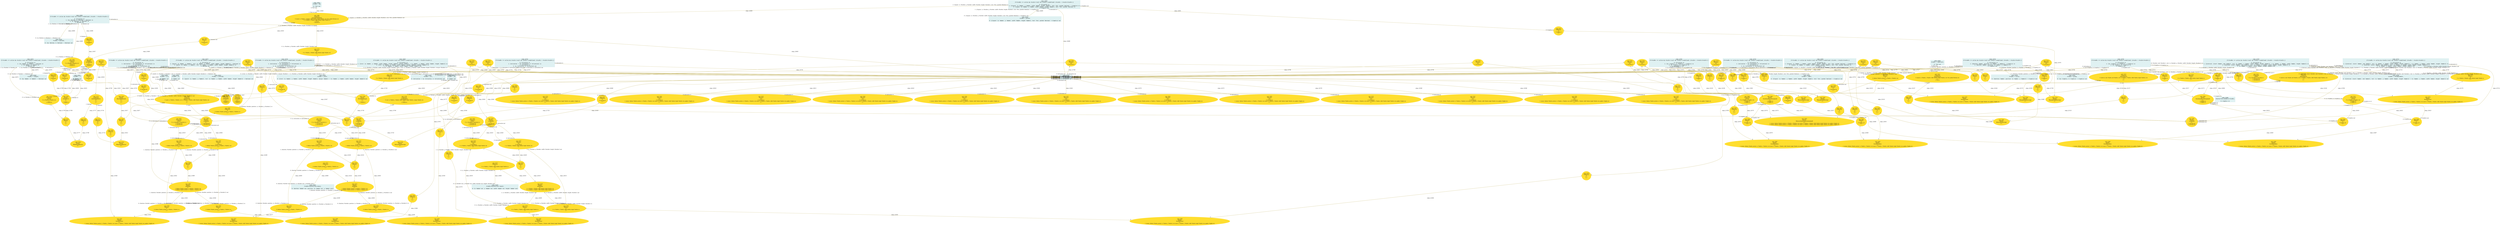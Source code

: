 digraph g{node_21692 [shape="box", style="filled", color="#dff1f2", fontname="Courier", label="node_21692
<%=a0%>=theInterface.mouse;

0: {buttons: Number out, position: {x: Number out, y: Number out}}" ]
node_21694 [shape="box", style="filled", color="#dff1f2", fontname="Courier", label="node_21694
<%=a0%>=theInterface.layout;

0: {x: Number out, y: Number out, width: Number out, height: Number out}" ]
node_21696 [shape="box", style="filled", color="#dff1f2", fontname="Courier", label="node_21696
theInterface.graphics=<%=a0%>;

0: Graphics in" ]
node_21704 [shape="ellipse", style="filled", color="#ffde2f", fontname="Times", label="node_21704
Identifier
#thebuttonsofthemouse
0: ?" ]
node_21707 [shape="ellipse", style="filled", color="#ffde2f", fontname="Times", label="node_21707
CoReference
$?
0: ?
1: ?" ]
node_21710 [shape="ellipse", style="filled", color="#ffde2f", fontname="Times", label="node_21710
Identifier
#thepositionofthemouse
0: ?" ]
node_21713 [shape="ellipse", style="filled", color="#ffde2f", fontname="Times", label="node_21713
CoReference
$?
0: ?
1: ?" ]
node_21716 [shape="ellipse", style="filled", color="#ffde2f", fontname="Times", label="node_21716
Composition
{buttons:$,position:$}
0: ?
1: ?
2: ?" ]
node_21720 [shape="ellipse", style="filled", color="#ffde2f", fontname="Times", label="node_21720
Identifier
#thelayoutforbuttonwidget
0: ?" ]
node_21723 [shape="ellipse", style="filled", color="#ffde2f", fontname="Times", label="node_21723
CoReference
$?
0: ?
1: ?" ]
node_21726 [shape="ellipse", style="filled", color="#ffde2f", fontname="Times", label="node_21726
Identifier
#thegraphicsforbuttonwidget
0: ?" ]
node_21729 [shape="ellipse", style="filled", color="#ffde2f", fontname="Times", label="node_21729
Reference
$!
0: ?
1: ?" ]
node_21742 [shape="ellipse", style="filled", color="#ffde2f", fontname="Times", label="node_21742
Reference
$!
0: ?
1: ?" ]
node_21748 [shape="ellipse", style="filled", color="#ffde2f", fontname="Times", label="node_21748
Identifier
#$withaddedmargin$
0: ?
1: ?
2: Number in" ]
node_21753 [shape="ellipse", style="filled", color="#ffde2f", fontname="Times", label="node_21753
Reference
$!
0: {x: Number, y: Number, width: Number, height: Number} out
1: ?" ]
node_21758 [shape="ellipse", style="filled", color="#ffde2f", fontname="Times", label="node_21758
Composition
{rect:$margin:$}
0: {rect: {x: Number, y: Number, width: Number, height: Number}, margin: Number} out
1: ?
2: Number in" ]
node_21762 [shape="ellipse", style="filled", color="#ffde2f", fontname="Times", label="node_21762
CoReference
$?
0: {x: Number, y: Number, width: Number, height: Number} in
1: ?" ]
node_21776 [shape="ellipse", style="filled", color="#ffde2f", fontname="Times", label="node_21776
Reference
$!
0: ?
1: ?" ]
node_21784 [shape="ellipse", style="filled", color="#ffde2f", fontname="Times", label="node_21784
Identifier
#resultof$==$
0: ?
1: ?
2: Number in" ]
node_21789 [shape="ellipse", style="filled", color="#ffde2f", fontname="Times", label="node_21789
Reference
$!
0: Boolean out
1: ?" ]
node_21794 [shape="ellipse", style="filled", color="#ffde2f", fontname="Times", label="node_21794
Composition
{a:$,b:$}
0: {a: Number, b: Number} out
1: ?
2: Number in" ]
node_21798 [shape="ellipse", style="filled", color="#ffde2f", fontname="Times", label="node_21798
CoReference
$?
0: Boolean in
1: ?" ]
node_21811 [shape="ellipse", style="filled", color="#ffde2f", fontname="Times", label="node_21811
Reference
$!
0: ?
1: ?" ]
node_21815 [shape="ellipse", style="filled", color="#ffde2f", fontname="Times", label="node_21815
Identifier
#theresultof$isinside$
0: ?
1: ?
2: ?" ]
node_21820 [shape="ellipse", style="filled", color="#ffde2f", fontname="Times", label="node_21820
Reference
$!
0: Boolean out
1: ?" ]
node_21825 [shape="ellipse", style="filled", color="#ffde2f", fontname="Times", label="node_21825
Composition
{point:$,rect:$}
0: {point: {x: Number, y: Number}, rect: {x: Number, y: Number, width: Number, height: Number}} out
1: ?
2: ?" ]
node_21829 [shape="ellipse", style="filled", color="#ffde2f", fontname="Times", label="node_21829
CoReference
$?
0: Boolean in
1: ?" ]
node_21842 [shape="ellipse", style="filled", color="#ffde2f", fontname="Times", label="node_21842
Identifier
#resultof$and$
0: ?
1: Boolean in
2: Boolean in" ]
node_21847 [shape="ellipse", style="filled", color="#ffde2f", fontname="Times", label="node_21847
Reference
$!
0: Boolean out
1: ?" ]
node_21852 [shape="ellipse", style="filled", color="#ffde2f", fontname="Times", label="node_21852
Composition
{a:$,b:$}
0: {a: Boolean, b: Boolean} out
1: Boolean in
2: Boolean in" ]
node_21856 [shape="ellipse", style="filled", color="#ffde2f", fontname="Times", label="node_21856
CoReference
$?
0: Boolean in
1: ?" ]
node_21868 [shape="ellipse", style="filled", color="#ffde2f", fontname="Times", label="node_21868
Composition
{layout:$text:$pushed:$}
0: {layout: {x: Number, y: Number, width: Number, height: Number}, text: Text, pushed: Boolean} out
1: {x: Number, y: Number, width: Number, height: Number} in
2: Text in
3: Boolean in" ]
node_21873 [shape="ellipse", style="filled", color="#ffde2f", fontname="Times", label="node_21873
CoReference
$?
0: Graphics in
1: ?" ]
node_21891 [shape="ellipse", style="filled", color="#ffde2f", fontname="Times", label="node_21891
Identifier
#thelayoutforlabelwidget
0: ?" ]
node_21894 [shape="ellipse", style="filled", color="#ffde2f", fontname="Times", label="node_21894
CoReference
$?
0: ?
1: ?" ]
node_21897 [shape="ellipse", style="filled", color="#ffde2f", fontname="Times", label="node_21897
Identifier
#thegraphicsforlabelwidget
0: ?" ]
node_21900 [shape="ellipse", style="filled", color="#ffde2f", fontname="Times", label="node_21900
Reference
$!
0: ?
1: ?" ]
node_21909 [shape="ellipse", style="filled", color="#ffde2f", fontname="Times", label="node_21909
Reference
$!
0: ?
1: ?" ]
node_21914 [shape="ellipse", style="filled", color="#ffde2f", fontname="Times", label="node_21914
Composition
{layout:$text:$}
0: {layout: {x: Number, y: Number, width: Number, height: Number}, text: Text, pushed: Boolean} out
1: ?
2: Text in" ]
node_21918 [shape="ellipse", style="filled", color="#ffde2f", fontname="Times", label="node_21918
CoReference
$?
0: Graphics in
1: ?" ]
node_21936 [shape="ellipse", style="filled", color="#ffde2f", fontname="Times", label="node_21936
Identifier
#resultof$.mouse
0: ?
1: {mouse: {buttons: Number, position: {x: Number, y: Number}} out, layout: {x: Number, y: Number, width: Number, height: Number} out, graphics: Graphics in}" ]
node_21940 [shape="ellipse", style="filled", color="#ffde2f", fontname="Times", label="node_21940
Reference
$!
0: {buttons: Number, position: {x: Number, y: Number}} in
1: ?" ]
node_21943 [shape="ellipse", style="filled", color="#ffde2f", fontname="Times", label="node_21943
CoReference
$?
0: ?
1: ?" ]
node_21949 [shape="ellipse", style="filled", color="#ffde2f", fontname="Times", label="node_21949
Affectation
$=$
0: Activation in
1: {mouse: {buttons: Number, position: {x: Number, y: Number}} out, layout: {x: Number, y: Number, width: Number, height: Number} out, graphics: Graphics in}
2: ?" ]
node_21958 [shape="ellipse", style="filled", color="#ffde2f", fontname="Times", label="node_21958
Identifier
#resultof$.mouse
0: ?
1: {mouse: {buttons: Number, position: {x: Number, y: Number}} out, layout: {x: Number, y: Number, width: Number, height: Number} out, graphics: Graphics in}" ]
node_21962 [shape="ellipse", style="filled", color="#ffde2f", fontname="Times", label="node_21962
Reference
$!
0: {buttons: Number, position: {x: Number, y: Number}} in
1: ?" ]
node_21965 [shape="ellipse", style="filled", color="#ffde2f", fontname="Times", label="node_21965
CoReference
$?
0: ?
1: ?" ]
node_21971 [shape="ellipse", style="filled", color="#ffde2f", fontname="Times", label="node_21971
Affectation
$=$
0: Activation in
1: {mouse: {buttons: Number, position: {x: Number, y: Number}} out, layout: {x: Number, y: Number, width: Number, height: Number} out, graphics: Graphics in}
2: ?" ]
node_21980 [shape="ellipse", style="filled", color="#ffde2f", fontname="Times", label="node_21980
Identifier
#both$and$
0: ?
1: {buttons: Number, position: {x: Number, y: Number}} out
2: {buttons: Number, position: {x: Number, y: Number}} out" ]
node_21985 [shape="ellipse", style="filled", color="#ffde2f", fontname="Times", label="node_21985
CoReference
$?
0: {buttons: Number, position: {x: Number, y: Number}} in
1: ?" ]
node_21988 [shape="ellipse", style="filled", color="#ffde2f", fontname="Times", label="node_21988
Reference
$!
0: ?
1: ?" ]
node_21992 [shape="ellipse", style="filled", color="#ffde2f", fontname="Times", label="node_21992
Affectation
$=$
0: Activation in
1: {buttons: Number, position: {x: Number, y: Number}} out
2: ?" ]
node_21997 [shape="ellipse", style="filled", color="#ffde2f", fontname="Times", label="node_21997
Affectation
$=$
0: Activation in
1: {buttons: Number, position: {x: Number, y: Number}} out
2: ?" ]
node_22002 [shape="ellipse", style="filled", color="#ffde2f", fontname="Times", label="node_22002
Identifier
variableall$$
0: ?
1: Activation out
2: Activation out" ]
node_22007 [shape="ellipse", style="filled", color="#ffde2f", fontname="Times", label="node_22007
CoReference
$?
0: Activation in
1: ?" ]
node_22015 [shape="ellipse", style="filled", color="#ffde2f", fontname="Times", label="node_22015
Reference
$!
0: Activation out
1: ?" ]
node_22018 [shape="ellipse", style="filled", color="#ffde2f", fontname="Times", label="node_22018
Composition
{a:$b:$}
0: {a: Activation, b: Activation} in
1: Activation out
2: Activation out" ]
node_22035 [shape="ellipse", style="filled", color="#ffde2f", fontname="Times", label="node_22035
Identifier
#thelayoutofsplitcolumncontaining$and$
0: ?
1: {mouse: {buttons: Number, position: {x: Number, y: Number}} out, layout: {x: Number, y: Number, width: Number, height: Number} out, graphics: Graphics in}
2: {mouse: {buttons: Number, position: {x: Number, y: Number}} out, layout: {x: Number, y: Number, width: Number, height: Number} out, graphics: Graphics in}" ]
node_22040 [shape="ellipse", style="filled", color="#ffde2f", fontname="Times", label="node_22040
CoReference
$?
0: ?
1: ?" ]
node_22043 [shape="ellipse", style="filled", color="#ffde2f", fontname="Times", label="node_22043
Identifier
#resultof$.graphics
0: ?
1: {mouse: {buttons: Number, position: {x: Number, y: Number}} out, layout: {x: Number, y: Number, width: Number, height: Number} out, graphics: Graphics in}" ]
node_22047 [shape="ellipse", style="filled", color="#ffde2f", fontname="Times", label="node_22047
Reference
$!
0: Graphics out
1: ?" ]
node_22050 [shape="ellipse", style="filled", color="#ffde2f", fontname="Times", label="node_22050
CoReference
$?
0: ?
1: ?" ]
node_22056 [shape="ellipse", style="filled", color="#ffde2f", fontname="Times", label="node_22056
Affectation
$=$
0: Activation in
1: {mouse: {buttons: Number, position: {x: Number, y: Number}} out, layout: {x: Number, y: Number, width: Number, height: Number} out, graphics: Graphics in}
2: ?" ]
node_22065 [shape="ellipse", style="filled", color="#ffde2f", fontname="Times", label="node_22065
Identifier
#resultof$.graphics
0: ?
1: {mouse: {buttons: Number, position: {x: Number, y: Number}} out, layout: {x: Number, y: Number, width: Number, height: Number} out, graphics: Graphics in}" ]
node_22069 [shape="ellipse", style="filled", color="#ffde2f", fontname="Times", label="node_22069
Reference
$!
0: Graphics out
1: ?" ]
node_22072 [shape="ellipse", style="filled", color="#ffde2f", fontname="Times", label="node_22072
CoReference
$?
0: ?
1: ?" ]
node_22078 [shape="ellipse", style="filled", color="#ffde2f", fontname="Times", label="node_22078
Affectation
$=$
0: Activation in
1: {mouse: {buttons: Number, position: {x: Number, y: Number}} out, layout: {x: Number, y: Number, width: Number, height: Number} out, graphics: Graphics in}
2: ?" ]
node_22087 [shape="ellipse", style="filled", color="#ffde2f", fontname="Times", label="node_22087
Identifier
#resultofgraphicscontaining$and$
0: ?
1: Graphics in
2: Graphics in" ]
node_22092 [shape="ellipse", style="filled", color="#ffde2f", fontname="Times", label="node_22092
Reference
$!
0: Graphics out
1: ?" ]
node_22098 [shape="ellipse", style="filled", color="#ffde2f", fontname="Times", label="node_22098
Composition
{a:$,b:$}
0: {a: Graphics, b: Graphics} out
1: Graphics in
2: Graphics in" ]
node_22102 [shape="ellipse", style="filled", color="#ffde2f", fontname="Times", label="node_22102
CoReference
$?
0: Graphics in
1: ?" ]
node_22127 [shape="ellipse", style="filled", color="#ffde2f", fontname="Times", label="node_22127
Composition
{start:$end:$}
0: ?
1: Number in
2: Number in" ]
node_22131 [shape="ellipse", style="filled", color="#ffde2f", fontname="Times", label="node_22131
Reference
$!
0: ?
1: ?" ]
node_22135 [shape="ellipse", style="filled", color="#ffde2f", fontname="Times", label="node_22135
Composition
{interval:$rect:$}
0: {interval: {start: Number, end: Number}, rect: {x: Number, y: Number, width: Number, height: Number}} out
1: ?
2: ?" ]
node_22139 [shape="ellipse", style="filled", color="#ffde2f", fontname="Times", label="node_22139
Identifier
#resultof$.layout
0: ?
1: {mouse: {buttons: Number, position: {x: Number, y: Number}} out, layout: {x: Number, y: Number, width: Number, height: Number} out, graphics: Graphics in}" ]
node_22143 [shape="ellipse", style="filled", color="#ffde2f", fontname="Times", label="node_22143
Reference
$!
0: {x: Number, y: Number, width: Number, height: Number} in
1: ?" ]
node_22146 [shape="ellipse", style="filled", color="#ffde2f", fontname="Times", label="node_22146
CoReference
$?
0: ?
1: ?" ]
node_22152 [shape="ellipse", style="filled", color="#ffde2f", fontname="Times", label="node_22152
Affectation
$=$
0: Activation in
1: {mouse: {buttons: Number, position: {x: Number, y: Number}} out, layout: {x: Number, y: Number, width: Number, height: Number} out, graphics: Graphics in}
2: ?" ]
node_22166 [shape="ellipse", style="filled", color="#ffde2f", fontname="Times", label="node_22166
Composition
{start:$end:$}
0: ?
1: Number in
2: Number in" ]
node_22170 [shape="ellipse", style="filled", color="#ffde2f", fontname="Times", label="node_22170
Composition
{interval:$rect:$}
0: {interval: {start: Number, end: Number}, rect: {x: Number, y: Number, width: Number, height: Number}} out
1: ?
2: ?" ]
node_22174 [shape="ellipse", style="filled", color="#ffde2f", fontname="Times", label="node_22174
Identifier
#resultof$.layout
0: ?
1: {mouse: {buttons: Number, position: {x: Number, y: Number}} out, layout: {x: Number, y: Number, width: Number, height: Number} out, graphics: Graphics in}" ]
node_22178 [shape="ellipse", style="filled", color="#ffde2f", fontname="Times", label="node_22178
Reference
$!
0: {x: Number, y: Number, width: Number, height: Number} in
1: ?" ]
node_22181 [shape="ellipse", style="filled", color="#ffde2f", fontname="Times", label="node_22181
CoReference
$?
0: ?
1: ?" ]
node_22187 [shape="ellipse", style="filled", color="#ffde2f", fontname="Times", label="node_22187
Affectation
$=$
0: Activation in
1: {mouse: {buttons: Number, position: {x: Number, y: Number}} out, layout: {x: Number, y: Number, width: Number, height: Number} out, graphics: Graphics in}
2: ?" ]
node_22201 [shape="ellipse", style="filled", color="#ffde2f", fontname="Times", label="node_22201
Identifier
variableall$$
0: ?
1: Activation out
2: Activation out" ]
node_22206 [shape="ellipse", style="filled", color="#ffde2f", fontname="Times", label="node_22206
CoReference
$?
0: Activation in
1: ?" ]
node_22209 [shape="ellipse", style="filled", color="#ffde2f", fontname="Times", label="node_22209
Reference
$!
0: Activation out
1: ?" ]
node_22212 [shape="ellipse", style="filled", color="#ffde2f", fontname="Times", label="node_22212
Composition
{a:$b:$}
0: {a: Activation, b: Activation} in
1: Activation out
2: Activation out" ]
node_22234 [shape="ellipse", style="filled", color="#ffde2f", fontname="Times", label="node_22234
Identifier
#themouseforcursorwidget
0: ?" ]
node_22237 [shape="ellipse", style="filled", color="#ffde2f", fontname="Times", label="node_22237
CoReference
$?
0: ?
1: ?" ]
node_22240 [shape="ellipse", style="filled", color="#ffde2f", fontname="Times", label="node_22240
Identifier
#thegraphicsforcursorwidget
0: ?" ]
node_22243 [shape="ellipse", style="filled", color="#ffde2f", fontname="Times", label="node_22243
Reference
$!
0: ?
1: ?" ]
node_22252 [shape="ellipse", style="filled", color="#ffde2f", fontname="Times", label="node_22252
Reference
$!
0: {buttons: Number, position: {x: Number, y: Number}} out
1: ?" ]
node_22255 [shape="ellipse", style="filled", color="#ffde2f", fontname="Times", label="node_22255
CoReference
$?
0: Graphics in
1: ?" ]
node_22272 [shape="ellipse", style="filled", color="#ffde2f", fontname="Times", label="node_22272
Identifier
#resultof$.mouse
0: ?
1: {mouse: {buttons: Number, position: {x: Number, y: Number}} out, layout: {x: Number, y: Number, width: Number, height: Number} out, graphics: Graphics in}" ]
node_22276 [shape="ellipse", style="filled", color="#ffde2f", fontname="Times", label="node_22276
Reference
$!
0: {buttons: Number, position: {x: Number, y: Number}} in
1: ?" ]
node_22279 [shape="ellipse", style="filled", color="#ffde2f", fontname="Times", label="node_22279
CoReference
$?
0: ?
1: ?" ]
node_22285 [shape="ellipse", style="filled", color="#ffde2f", fontname="Times", label="node_22285
Affectation
$=$
0: Activation in
1: {mouse: {buttons: Number, position: {x: Number, y: Number}} out, layout: {x: Number, y: Number, width: Number, height: Number} out, graphics: Graphics in}
2: ?" ]
node_22294 [shape="ellipse", style="filled", color="#ffde2f", fontname="Times", label="node_22294
Identifier
#resultof$.mouse
0: ?
1: {mouse: {buttons: Number, position: {x: Number, y: Number}} out, layout: {x: Number, y: Number, width: Number, height: Number} out, graphics: Graphics in}" ]
node_22298 [shape="ellipse", style="filled", color="#ffde2f", fontname="Times", label="node_22298
Reference
$!
0: {buttons: Number, position: {x: Number, y: Number}} in
1: ?" ]
node_22301 [shape="ellipse", style="filled", color="#ffde2f", fontname="Times", label="node_22301
CoReference
$?
0: ?
1: ?" ]
node_22307 [shape="ellipse", style="filled", color="#ffde2f", fontname="Times", label="node_22307
Affectation
$=$
0: Activation in
1: {mouse: {buttons: Number, position: {x: Number, y: Number}} out, layout: {x: Number, y: Number, width: Number, height: Number} out, graphics: Graphics in}
2: ?" ]
node_22316 [shape="ellipse", style="filled", color="#ffde2f", fontname="Times", label="node_22316
Identifier
#both$and$
0: ?
1: {buttons: Number, position: {x: Number, y: Number}} out
2: {buttons: Number, position: {x: Number, y: Number}} out" ]
node_22321 [shape="ellipse", style="filled", color="#ffde2f", fontname="Times", label="node_22321
CoReference
$?
0: {buttons: Number, position: {x: Number, y: Number}} in
1: ?" ]
node_22324 [shape="ellipse", style="filled", color="#ffde2f", fontname="Times", label="node_22324
Reference
$!
0: ?
1: ?" ]
node_22328 [shape="ellipse", style="filled", color="#ffde2f", fontname="Times", label="node_22328
Affectation
$=$
0: Activation in
1: {buttons: Number, position: {x: Number, y: Number}} out
2: ?" ]
node_22333 [shape="ellipse", style="filled", color="#ffde2f", fontname="Times", label="node_22333
Affectation
$=$
0: Activation in
1: {buttons: Number, position: {x: Number, y: Number}} out
2: ?" ]
node_22338 [shape="ellipse", style="filled", color="#ffde2f", fontname="Times", label="node_22338
Identifier
variableall$$
0: ?
1: Activation out
2: Activation out" ]
node_22343 [shape="ellipse", style="filled", color="#ffde2f", fontname="Times", label="node_22343
CoReference
$?
0: Activation in
1: ?" ]
node_22346 [shape="ellipse", style="filled", color="#ffde2f", fontname="Times", label="node_22346
Reference
$!
0: Activation out
1: ?" ]
node_22349 [shape="ellipse", style="filled", color="#ffde2f", fontname="Times", label="node_22349
Composition
{a:$b:$}
0: {a: Activation, b: Activation} in
1: Activation out
2: Activation out" ]
node_22366 [shape="ellipse", style="filled", color="#ffde2f", fontname="Times", label="node_22366
Identifier
#resultof$.layout
0: ?
1: {mouse: {buttons: Number, position: {x: Number, y: Number}} out, layout: {x: Number, y: Number, width: Number, height: Number} out, graphics: Graphics in}" ]
node_22370 [shape="ellipse", style="filled", color="#ffde2f", fontname="Times", label="node_22370
Reference
$!
0: {x: Number, y: Number, width: Number, height: Number} in
1: ?" ]
node_22373 [shape="ellipse", style="filled", color="#ffde2f", fontname="Times", label="node_22373
CoReference
$?
0: ?
1: ?" ]
node_22379 [shape="ellipse", style="filled", color="#ffde2f", fontname="Times", label="node_22379
Affectation
$=$
0: Activation in
1: {mouse: {buttons: Number, position: {x: Number, y: Number}} out, layout: {x: Number, y: Number, width: Number, height: Number} out, graphics: Graphics in}
2: ?" ]
node_22388 [shape="ellipse", style="filled", color="#ffde2f", fontname="Times", label="node_22388
Identifier
#resultof$.layout
0: ?
1: {mouse: {buttons: Number, position: {x: Number, y: Number}} out, layout: {x: Number, y: Number, width: Number, height: Number} out, graphics: Graphics in}" ]
node_22392 [shape="ellipse", style="filled", color="#ffde2f", fontname="Times", label="node_22392
Reference
$!
0: {x: Number, y: Number, width: Number, height: Number} in
1: ?" ]
node_22395 [shape="ellipse", style="filled", color="#ffde2f", fontname="Times", label="node_22395
CoReference
$?
0: ?
1: ?" ]
node_22401 [shape="ellipse", style="filled", color="#ffde2f", fontname="Times", label="node_22401
Affectation
$=$
0: Activation in
1: {mouse: {buttons: Number, position: {x: Number, y: Number}} out, layout: {x: Number, y: Number, width: Number, height: Number} out, graphics: Graphics in}
2: ?" ]
node_22410 [shape="ellipse", style="filled", color="#ffde2f", fontname="Times", label="node_22410
Identifier
#both2$and$
0: ?
1: {x: Number, y: Number, width: Number, height: Number} out
2: {x: Number, y: Number, width: Number, height: Number} out" ]
node_22415 [shape="ellipse", style="filled", color="#ffde2f", fontname="Times", label="node_22415
CoReference
$?
0: {x: Number, y: Number, width: Number, height: Number} in
1: ?" ]
node_22418 [shape="ellipse", style="filled", color="#ffde2f", fontname="Times", label="node_22418
Reference
$!
0: ?
1: ?" ]
node_22422 [shape="ellipse", style="filled", color="#ffde2f", fontname="Times", label="node_22422
Affectation
$=$
0: Activation in
1: {x: Number, y: Number, width: Number, height: Number} out
2: ?" ]
node_22427 [shape="ellipse", style="filled", color="#ffde2f", fontname="Times", label="node_22427
Affectation
$=$
0: Activation in
1: {x: Number, y: Number, width: Number, height: Number} out
2: ?" ]
node_22432 [shape="ellipse", style="filled", color="#ffde2f", fontname="Times", label="node_22432
Identifier
variableall$$
0: ?
1: Activation out
2: Activation out" ]
node_22437 [shape="ellipse", style="filled", color="#ffde2f", fontname="Times", label="node_22437
CoReference
$?
0: Activation in
1: ?" ]
node_22440 [shape="ellipse", style="filled", color="#ffde2f", fontname="Times", label="node_22440
Reference
$!
0: Activation out
1: ?" ]
node_22443 [shape="ellipse", style="filled", color="#ffde2f", fontname="Times", label="node_22443
Composition
{a:$b:$}
0: {a: Activation, b: Activation} in
1: Activation out
2: Activation out" ]
node_22460 [shape="ellipse", style="filled", color="#ffde2f", fontname="Times", label="node_22460
Identifier
#resultof$.graphics
0: ?
1: {mouse: {buttons: Number, position: {x: Number, y: Number}} out, layout: {x: Number, y: Number, width: Number, height: Number} out, graphics: Graphics in}" ]
node_22464 [shape="ellipse", style="filled", color="#ffde2f", fontname="Times", label="node_22464
Reference
$!
0: Graphics out
1: ?" ]
node_22467 [shape="ellipse", style="filled", color="#ffde2f", fontname="Times", label="node_22467
CoReference
$?
0: ?
1: ?" ]
node_22473 [shape="ellipse", style="filled", color="#ffde2f", fontname="Times", label="node_22473
Affectation
$=$
0: Activation in
1: {mouse: {buttons: Number, position: {x: Number, y: Number}} out, layout: {x: Number, y: Number, width: Number, height: Number} out, graphics: Graphics in}
2: ?" ]
node_22482 [shape="ellipse", style="filled", color="#ffde2f", fontname="Times", label="node_22482
Identifier
#resultof$.graphics
0: ?
1: {mouse: {buttons: Number, position: {x: Number, y: Number}} out, layout: {x: Number, y: Number, width: Number, height: Number} out, graphics: Graphics in}" ]
node_22486 [shape="ellipse", style="filled", color="#ffde2f", fontname="Times", label="node_22486
Reference
$!
0: Graphics out
1: ?" ]
node_22489 [shape="ellipse", style="filled", color="#ffde2f", fontname="Times", label="node_22489
CoReference
$?
0: ?
1: ?" ]
node_22495 [shape="ellipse", style="filled", color="#ffde2f", fontname="Times", label="node_22495
Affectation
$=$
0: Activation in
1: {mouse: {buttons: Number, position: {x: Number, y: Number}} out, layout: {x: Number, y: Number, width: Number, height: Number} out, graphics: Graphics in}
2: ?" ]
node_22504 [shape="ellipse", style="filled", color="#ffde2f", fontname="Times", label="node_22504
Identifier
#resultofgraphicscontaining$and$
0: ?
1: Graphics in
2: Graphics in" ]
node_22509 [shape="ellipse", style="filled", color="#ffde2f", fontname="Times", label="node_22509
Reference
$!
0: Graphics out
1: ?" ]
node_22512 [shape="ellipse", style="filled", color="#ffde2f", fontname="Times", label="node_22512
Composition
{a:$,b:$}
0: {a: Graphics, b: Graphics} out
1: Graphics in
2: Graphics in" ]
node_22516 [shape="ellipse", style="filled", color="#ffde2f", fontname="Times", label="node_22516
CoReference
$?
0: Graphics in
1: ?" ]
node_22533 [shape="box", style="filled", color="#dff1f2", fontname="Courier", label="node_22533
<%=a0%> = active;

0: Activation out" ]
node_22626 [shape="box", style="filled", color="#dff1f2", fontname="Courier", label="node_22626
<%=a0%> = button;

0: {{layout: {x: Number, y: Number, width: Number, height: Number}, text: Text, pushed: Boolean} -> Graphics} out" ]
node_22628 [shape="box", style="filled", color="#dff1f2", fontname="Courier", label="node_22628
<%=a0%> = inset;

0: {{rect: {x: Number, y: Number, width: Number, height: Number}, margin: Number} -> {x: Number, y: Number, width: Number, height: Number}} out" ]
node_22630 [shape="box", style="filled", color="#dff1f2", fontname="Courier", label="node_22630
<%=a0%> = isEqual;

0: {{a: Number, b: Number} -> Boolean} out" ]
node_22632 [shape="box", style="filled", color="#dff1f2", fontname="Courier", label="node_22632
<%=a0%> = isInside;

0: {{point: {x: Number, y: Number}, rect: {x: Number, y: Number, width: Number, height: Number}} -> Boolean} out" ]
node_22634 [shape="box", style="filled", color="#dff1f2", fontname="Courier", label="node_22634
<%=a0%> = boolAnd;

0: {{a: Boolean, b: Boolean} -> Boolean} out" ]
node_22636 [shape="box", style="filled", color="#dff1f2", fontname="Courier", label="node_22636
<%=a0%> = label;

0: {{layout: {x: Number, y: Number, width: Number, height: Number}, text: Text, pushed: Boolean} -> Graphics} out" ]
node_22638 [shape="box", style="filled", color="#dff1f2", fontname="Courier", label="node_22638
<%=a0%> = all;

0: {Activation -> {a: Activation, b: Activation}} out" ]
node_22643 [shape="box", style="filled", color="#dff1f2", fontname="Courier", label="node_22643
<%=a0%> = group;

0: {{a: Graphics, b: Graphics} -> Graphics} out" ]
node_22646 [shape="box", style="filled", color="#dff1f2", fontname="Courier", label="node_22646
<%=a0%> = columnElement;

0: {{interval: {start: Number, end: Number}, rect: {x: Number, y: Number, width: Number, height: Number}} -> {x: Number, y: Number, width: Number, height: Number}} out" ]
node_22649 [shape="box", style="filled", color="#dff1f2", fontname="Courier", label="node_22649
<%=a0%> = cursor;

0: {{buttons: Number, position: {x: Number, y: Number}} -> Graphics} out" ]
node_22651 [shape="box", style="filled", color="#dff1f2", fontname="Courier", label="node_22651
<%=a0%> = 20;

0: Number out" ]
node_22654 [shape="box", style="filled", color="#dff1f2", fontname="Courier", label="node_22654
<%=a0%> = 1;

0: Number out" ]
node_22658 [shape="box", style="filled", color="#dff1f2", fontname="Courier", label="node_22658
<%=a0%> = 0;

0: Number out" ]
node_22660 [shape="box", style="filled", color="#dff1f2", fontname="Courier", label="node_22660
<%=a0%> = 0.5;

0: Number out" ]
node_22663 [shape="box", style="filled", color="#dff1f2", fontname="Courier", label="node_22663
<%=a0%> = OK;

0: Text out" ]
node_22665 [shape="box", style="filled", color="#dff1f2", fontname="Courier", label="node_22665
<%=a0%> = Labeltext;

0: Text out" ]
node_22667 [shape="box", style="filled", color="#dff1f2", fontname="Courier", label="node_22667
if(<%=a0%> === active && <%=a1%>!==null && <%=a1%>!==undefined) {<%=a3%> = <%=a1%>(<%=a2%>);}

0: Activation in
1: {{rect: {x: Number, y: Number, width: Number, height: Number}, margin: Number} -> {x: Number, y: Number, width: Number, height: Number}} in
2: {rect: {x: Number, y: Number, width: Number, height: Number}, margin: Number} in
3: {x: Number, y: Number, width: Number, height: Number} out" ]
node_22672 [shape="box", style="filled", color="#dff1f2", fontname="Courier", label="node_22672
if(<%=a0%> === active && <%=a1%>!==null && <%=a1%>!==undefined) {<%=a3%> = <%=a1%>(<%=a2%>);}

0: Activation in
1: {{a: Number, b: Number} -> Boolean} in
2: {a: Number, b: Number} in
3: Boolean out" ]
node_22677 [shape="box", style="filled", color="#dff1f2", fontname="Courier", label="node_22677
if(<%=a0%> === active && <%=a1%>!==null && <%=a1%>!==undefined) {<%=a3%> = <%=a1%>(<%=a2%>);}

0: Activation in
1: {{point: {x: Number, y: Number}, rect: {x: Number, y: Number, width: Number, height: Number}} -> Boolean} in
2: {point: {x: Number, y: Number}, rect: {x: Number, y: Number, width: Number, height: Number}} in
3: Boolean out" ]
node_22682 [shape="box", style="filled", color="#dff1f2", fontname="Courier", label="node_22682
if(<%=a0%> === active && <%=a1%>!==null && <%=a1%>!==undefined) {<%=a3%> = <%=a1%>(<%=a2%>);}

0: Activation in
1: {{a: Boolean, b: Boolean} -> Boolean} in
2: {a: Boolean, b: Boolean} in
3: Boolean out" ]
node_22687 [shape="box", style="filled", color="#dff1f2", fontname="Courier", label="node_22687
if(<%=a0%> === active && <%=a1%>!==null && <%=a1%>!==undefined) {<%=a3%> = <%=a1%>(<%=a2%>);}

0: Activation in
1: {{layout: {x: Number, y: Number, width: Number, height: Number}, text: Text, pushed: Boolean} -> Graphics} in
2: {layout: {x: Number, y: Number, width: Number, height: Number}, text: Text, pushed: Boolean} in
3: Graphics out" ]
node_22692 [shape="box", style="filled", color="#dff1f2", fontname="Courier", label="node_22692
if(<%=a0%> === active && <%=a1%>!==null && <%=a1%>!==undefined) {<%=a3%> = <%=a1%>(<%=a2%>);}

0: Activation in
1: {{layout: {x: Number, y: Number, width: Number, height: Number}, text: Text, pushed: Boolean} -> Graphics} in
2: {layout: {x: Number, y: Number, width: Number, height: Number}, text: Text, pushed: Boolean} in
3: Graphics out" ]
node_22697 [shape="box", style="filled", color="#dff1f2", fontname="Courier", label="node_22697
if(<%=a0%> === active && <%=a1%>!==null && <%=a1%>!==undefined) {<%=a3%> = <%=a1%>(<%=a2%>);}

0: Activation in
1: {Activation -> {a: Activation, b: Activation}} in
2: Activation in
3: {a: Activation, b: Activation} out" ]
node_22702 [shape="box", style="filled", color="#dff1f2", fontname="Courier", label="node_22702
if(<%=a0%> === active && <%=a1%>!==null && <%=a1%>!==undefined) {<%=a3%> = <%=a1%>(<%=a2%>);}

0: Activation in
1: {{a: Graphics, b: Graphics} -> Graphics} in
2: {a: Graphics, b: Graphics} in
3: Graphics out" ]
node_22707 [shape="box", style="filled", color="#dff1f2", fontname="Courier", label="node_22707
if(<%=a0%> === active && <%=a1%>!==null && <%=a1%>!==undefined) {<%=a3%> = <%=a1%>(<%=a2%>);}

0: Activation in
1: {{interval: {start: Number, end: Number}, rect: {x: Number, y: Number, width: Number, height: Number}} -> {x: Number, y: Number, width: Number, height: Number}} in
2: {interval: {start: Number, end: Number}, rect: {x: Number, y: Number, width: Number, height: Number}} in
3: {x: Number, y: Number, width: Number, height: Number} out" ]
node_22713 [shape="box", style="filled", color="#dff1f2", fontname="Courier", label="node_22713
if(<%=a0%> === active && <%=a1%>!==null && <%=a1%>!==undefined) {<%=a3%> = <%=a1%>(<%=a2%>);}

0: Activation in
1: {{interval: {start: Number, end: Number}, rect: {x: Number, y: Number, width: Number, height: Number}} -> {x: Number, y: Number, width: Number, height: Number}} in
2: {interval: {start: Number, end: Number}, rect: {x: Number, y: Number, width: Number, height: Number}} in
3: {x: Number, y: Number, width: Number, height: Number} out" ]
node_22719 [shape="box", style="filled", color="#dff1f2", fontname="Courier", label="node_22719
if(<%=a0%> === active && <%=a1%>!==null && <%=a1%>!==undefined) {<%=a3%> = <%=a1%>(<%=a2%>);}

0: Activation in
1: {Activation -> {a: Activation, b: Activation}} in
2: Activation in
3: {a: Activation, b: Activation} out" ]
node_22724 [shape="box", style="filled", color="#dff1f2", fontname="Courier", label="node_22724
if(<%=a0%> === active && <%=a1%>!==null && <%=a1%>!==undefined) {<%=a3%> = <%=a1%>(<%=a2%>);}

0: Activation in
1: {{buttons: Number, position: {x: Number, y: Number}} -> Graphics} in
2: {buttons: Number, position: {x: Number, y: Number}} in
3: Graphics out" ]
node_22729 [shape="box", style="filled", color="#dff1f2", fontname="Courier", label="node_22729
if(<%=a0%> === active && <%=a1%>!==null && <%=a1%>!==undefined) {<%=a3%> = <%=a1%>(<%=a2%>);}

0: Activation in
1: {Activation -> {a: Activation, b: Activation}} in
2: Activation in
3: {a: Activation, b: Activation} out" ]
node_22734 [shape="box", style="filled", color="#dff1f2", fontname="Courier", label="node_22734
if(<%=a0%> === active && <%=a1%>!==null && <%=a1%>!==undefined) {<%=a3%> = <%=a1%>(<%=a2%>);}

0: Activation in
1: {Activation -> {a: Activation, b: Activation}} in
2: Activation in
3: {a: Activation, b: Activation} out" ]
node_22739 [shape="box", style="filled", color="#dff1f2", fontname="Courier", label="node_22739
if(<%=a0%> === active && <%=a1%>!==null && <%=a1%>!==undefined) {<%=a3%> = <%=a1%>(<%=a2%>);}

0: Activation in
1: {{a: Graphics, b: Graphics} -> Graphics} in
2: {a: Graphics, b: Graphics} in
3: Graphics out" ]
node_22747 [shape="ellipse", style="filled", color="#ffde2f", fontname="Times", label="node_22747
Affectation
$=$
0: Activation in" ]
node_22751 [shape="ellipse", style="filled", color="#ffde2f", fontname="Times", label="node_22751
Affectation
$=$
0: Activation in" ]
node_22755 [shape="ellipse", style="filled", color="#ffde2f", fontname="Times", label="node_22755
Affectation
$=$
0: Activation in" ]
node_22759 [shape="ellipse", style="filled", color="#ffde2f", fontname="Times", label="node_22759
Affectation
$=$
0: Activation in" ]
node_22763 [shape="ellipse", style="filled", color="#ffde2f", fontname="Times", label="node_22763
Affectation
$=$
0: Activation in" ]
node_22767 [shape="ellipse", style="filled", color="#ffde2f", fontname="Times", label="node_22767
Affectation
$=$
0: Activation in" ]
node_22771 [shape="ellipse", style="filled", color="#ffde2f", fontname="Times", label="node_22771
Affectation
$=$
0: Activation in" ]
node_22775 [shape="ellipse", style="filled", color="#ffde2f", fontname="Times", label="node_22775
Affectation
$=$
0: Activation in" ]
node_22779 [shape="ellipse", style="filled", color="#ffde2f", fontname="Times", label="node_22779
Affectation
$=$
0: Activation in" ]
node_22783 [shape="ellipse", style="filled", color="#ffde2f", fontname="Times", label="node_22783
Affectation
$=$
0: Activation in" ]
node_22787 [shape="ellipse", style="filled", color="#ffde2f", fontname="Times", label="node_22787
Affectation
$=$
0: Activation in" ]
node_22791 [shape="ellipse", style="filled", color="#ffde2f", fontname="Times", label="node_22791
Affectation
$=$
0: Activation in" ]
node_21707 -> node_21704 [dir=none, arrowHead=none, fontname="Times-Italic", arrowsize=1, color="#9d8400", label="edge_21708",  headlabel="0", taillabel="1" ]
node_21713 -> node_21710 [dir=none, arrowHead=none, fontname="Times-Italic", arrowsize=1, color="#9d8400", label="edge_21714",  headlabel="0", taillabel="1" ]
node_21716 -> node_21707 [dir=none, arrowHead=none, fontname="Times-Italic", arrowsize=1, color="#9d8400", label="edge_21717",  headlabel="0", taillabel="1: buttons" ]
node_21716 -> node_21713 [dir=none, arrowHead=none, fontname="Times-Italic", arrowsize=1, color="#9d8400", label="edge_21718",  headlabel="0", taillabel="2: position" ]
node_21723 -> node_21720 [dir=none, arrowHead=none, fontname="Times-Italic", arrowsize=1, color="#9d8400", label="edge_21724",  headlabel="0", taillabel="1" ]
node_21729 -> node_21726 [dir=none, arrowHead=none, fontname="Times-Italic", arrowsize=1, color="#9d8400", label="edge_21730",  headlabel="0", taillabel="1" ]
node_21742 -> node_21720 [dir=none, arrowHead=none, fontname="Times-Italic", arrowsize=1, color="#9d8400", label="edge_21743",  headlabel="0", taillabel="1" ]
node_21748 -> node_21742 [dir=none, arrowHead=none, fontname="Times-Italic", arrowsize=1, color="#9d8400", label="edge_21750",  headlabel="0", taillabel="1" ]
node_21753 -> node_21748 [dir=none, arrowHead=none, fontname="Times-Italic", arrowsize=1, color="#9d8400", label="edge_21754",  headlabel="0", taillabel="1" ]
node_21758 -> node_21742 [dir=none, arrowHead=none, fontname="Times-Italic", arrowsize=1, color="#9d8400", label="edge_21760",  headlabel="0", taillabel="1: rect" ]
node_21762 -> node_21748 [dir=none, arrowHead=none, fontname="Times-Italic", arrowsize=1, color="#9d8400", label="edge_21763",  headlabel="0", taillabel="1" ]
node_21776 -> node_21704 [dir=none, arrowHead=none, fontname="Times-Italic", arrowsize=1, color="#9d8400", label="edge_21777",  headlabel="0", taillabel="1" ]
node_21784 -> node_21776 [dir=none, arrowHead=none, fontname="Times-Italic", arrowsize=1, color="#9d8400", label="edge_21785",  headlabel="0", taillabel="1" ]
node_21789 -> node_21784 [dir=none, arrowHead=none, fontname="Times-Italic", arrowsize=1, color="#9d8400", label="edge_21790",  headlabel="0", taillabel="1" ]
node_21794 -> node_21776 [dir=none, arrowHead=none, fontname="Times-Italic", arrowsize=1, color="#9d8400", label="edge_21795",  headlabel="0", taillabel="1: a" ]
node_21798 -> node_21784 [dir=none, arrowHead=none, fontname="Times-Italic", arrowsize=1, color="#9d8400", label="edge_21799",  headlabel="0", taillabel="1" ]
node_21811 -> node_21710 [dir=none, arrowHead=none, fontname="Times-Italic", arrowsize=1, color="#9d8400", label="edge_21812",  headlabel="0", taillabel="1" ]
node_21815 -> node_21742 [dir=none, arrowHead=none, fontname="Times-Italic", arrowsize=1, color="#9d8400", label="edge_21816",  headlabel="0", taillabel="2" ]
node_21815 -> node_21811 [dir=none, arrowHead=none, fontname="Times-Italic", arrowsize=1, color="#9d8400", label="edge_21817",  headlabel="0", taillabel="1" ]
node_21820 -> node_21815 [dir=none, arrowHead=none, fontname="Times-Italic", arrowsize=1, color="#9d8400", label="edge_21821",  headlabel="0", taillabel="1" ]
node_21825 -> node_21742 [dir=none, arrowHead=none, fontname="Times-Italic", arrowsize=1, color="#9d8400", label="edge_21826",  headlabel="0", taillabel="2: rect" ]
node_21825 -> node_21811 [dir=none, arrowHead=none, fontname="Times-Italic", arrowsize=1, color="#9d8400", label="edge_21827",  headlabel="0", taillabel="1: point" ]
node_21829 -> node_21815 [dir=none, arrowHead=none, fontname="Times-Italic", arrowsize=1, color="#9d8400", label="edge_21830",  headlabel="0", taillabel="1" ]
node_21847 -> node_21842 [dir=none, arrowHead=none, fontname="Times-Italic", arrowsize=1, color="#9d8400", label="edge_21848",  headlabel="0", taillabel="1" ]
node_21856 -> node_21842 [dir=none, arrowHead=none, fontname="Times-Italic", arrowsize=1, color="#9d8400", label="edge_21857",  headlabel="0", taillabel="1" ]
node_21873 -> node_21726 [dir=none, arrowHead=none, fontname="Times-Italic", arrowsize=1, color="#9d8400", label="edge_21874",  headlabel="0", taillabel="1" ]
node_21894 -> node_21891 [dir=none, arrowHead=none, fontname="Times-Italic", arrowsize=1, color="#9d8400", label="edge_21895",  headlabel="0", taillabel="1" ]
node_21900 -> node_21897 [dir=none, arrowHead=none, fontname="Times-Italic", arrowsize=1, color="#9d8400", label="edge_21901",  headlabel="0", taillabel="1" ]
node_21909 -> node_21891 [dir=none, arrowHead=none, fontname="Times-Italic", arrowsize=1, color="#9d8400", label="edge_21910",  headlabel="0", taillabel="1" ]
node_21914 -> node_21909 [dir=none, arrowHead=none, fontname="Times-Italic", arrowsize=1, color="#9d8400", label="edge_21915",  headlabel="0", taillabel="1: layout" ]
node_21918 -> node_21897 [dir=none, arrowHead=none, fontname="Times-Italic", arrowsize=1, color="#9d8400", label="edge_21919",  headlabel="0", taillabel="1" ]
node_21940 -> node_21936 [dir=none, arrowHead=none, fontname="Times-Italic", arrowsize=1, color="#9d8400", label="edge_21941",  headlabel="0", taillabel="1" ]
node_21943 -> node_21936 [dir=none, arrowHead=none, fontname="Times-Italic", arrowsize=1, color="#9d8400", label="edge_21944",  headlabel="0", taillabel="1" ]
node_21962 -> node_21958 [dir=none, arrowHead=none, fontname="Times-Italic", arrowsize=1, color="#9d8400", label="edge_21963",  headlabel="0", taillabel="1" ]
node_21965 -> node_21958 [dir=none, arrowHead=none, fontname="Times-Italic", arrowsize=1, color="#9d8400", label="edge_21966",  headlabel="0", taillabel="1" ]
node_21985 -> node_21980 [dir=none, arrowHead=none, fontname="Times-Italic", arrowsize=1, color="#9d8400", label="edge_21986",  headlabel="0", taillabel="1" ]
node_21988 -> node_21980 [dir=none, arrowHead=none, fontname="Times-Italic", arrowsize=1, color="#9d8400", label="edge_21989",  headlabel="0", taillabel="1" ]
node_21992 -> node_21988 [dir=none, arrowHead=none, fontname="Times-Italic", arrowsize=1, color="#9d8400", label="edge_21994",  headlabel="0", taillabel="2" ]
node_21997 -> node_21988 [dir=none, arrowHead=none, fontname="Times-Italic", arrowsize=1, color="#9d8400", label="edge_21999",  headlabel="0", taillabel="2" ]
node_22002 -> node_21992 [dir=none, arrowHead=none, fontname="Times-Italic", arrowsize=1, color="#9d8400", label="edge_22003",  headlabel="0: Activation in", taillabel="1: Activation out" ]
node_22002 -> node_21997 [dir=none, arrowHead=none, fontname="Times-Italic", arrowsize=1, color="#9d8400", label="edge_22004",  headlabel="0: Activation in", taillabel="2: Activation out" ]
node_22007 -> node_22002 [dir=none, arrowHead=none, fontname="Times-Italic", arrowsize=1, color="#9d8400", label="edge_22008",  headlabel="0", taillabel="1" ]
node_22015 -> node_22002 [dir=none, arrowHead=none, fontname="Times-Italic", arrowsize=1, color="#9d8400", label="edge_22016",  headlabel="0", taillabel="1" ]
node_22018 -> node_21992 [dir=none, arrowHead=none, fontname="Times-Italic", arrowsize=1, color="#9d8400", label="edge_22019",  headlabel="0: Activation in", taillabel="1: Activation out: a" ]
node_22018 -> node_21997 [dir=none, arrowHead=none, fontname="Times-Italic", arrowsize=1, color="#9d8400", label="edge_22020",  headlabel="0: Activation in", taillabel="2: Activation out: b" ]
node_22040 -> node_22035 [dir=none, arrowHead=none, fontname="Times-Italic", arrowsize=1, color="#9d8400", label="edge_22041",  headlabel="0", taillabel="1" ]
node_22047 -> node_22043 [dir=none, arrowHead=none, fontname="Times-Italic", arrowsize=1, color="#9d8400", label="edge_22048",  headlabel="0", taillabel="1" ]
node_22050 -> node_22043 [dir=none, arrowHead=none, fontname="Times-Italic", arrowsize=1, color="#9d8400", label="edge_22051",  headlabel="0", taillabel="1" ]
node_22069 -> node_22065 [dir=none, arrowHead=none, fontname="Times-Italic", arrowsize=1, color="#9d8400", label="edge_22070",  headlabel="0", taillabel="1" ]
node_22072 -> node_22065 [dir=none, arrowHead=none, fontname="Times-Italic", arrowsize=1, color="#9d8400", label="edge_22073",  headlabel="0", taillabel="1" ]
node_22092 -> node_22087 [dir=none, arrowHead=none, fontname="Times-Italic", arrowsize=1, color="#9d8400", label="edge_22093",  headlabel="0", taillabel="1" ]
node_22102 -> node_22087 [dir=none, arrowHead=none, fontname="Times-Italic", arrowsize=1, color="#9d8400", label="edge_22103",  headlabel="0", taillabel="1" ]
node_22131 -> node_22035 [dir=none, arrowHead=none, fontname="Times-Italic", arrowsize=1, color="#9d8400", label="edge_22132",  headlabel="0", taillabel="1" ]
node_22135 -> node_22127 [dir=none, arrowHead=none, fontname="Times-Italic", arrowsize=1, color="#9d8400", label="edge_22136",  headlabel="0", taillabel="1: interval" ]
node_22135 -> node_22131 [dir=none, arrowHead=none, fontname="Times-Italic", arrowsize=1, color="#9d8400", label="edge_22137",  headlabel="0", taillabel="2: rect" ]
node_22143 -> node_22139 [dir=none, arrowHead=none, fontname="Times-Italic", arrowsize=1, color="#9d8400", label="edge_22144",  headlabel="0", taillabel="1" ]
node_22146 -> node_22139 [dir=none, arrowHead=none, fontname="Times-Italic", arrowsize=1, color="#9d8400", label="edge_22147",  headlabel="0", taillabel="1" ]
node_22170 -> node_22131 [dir=none, arrowHead=none, fontname="Times-Italic", arrowsize=1, color="#9d8400", label="edge_22171",  headlabel="0", taillabel="2: rect" ]
node_22170 -> node_22166 [dir=none, arrowHead=none, fontname="Times-Italic", arrowsize=1, color="#9d8400", label="edge_22172",  headlabel="0", taillabel="1: interval" ]
node_22178 -> node_22174 [dir=none, arrowHead=none, fontname="Times-Italic", arrowsize=1, color="#9d8400", label="edge_22179",  headlabel="0", taillabel="1" ]
node_22181 -> node_22174 [dir=none, arrowHead=none, fontname="Times-Italic", arrowsize=1, color="#9d8400", label="edge_22182",  headlabel="0", taillabel="1" ]
node_22206 -> node_22201 [dir=none, arrowHead=none, fontname="Times-Italic", arrowsize=1, color="#9d8400", label="edge_22207",  headlabel="0", taillabel="1" ]
node_22209 -> node_22201 [dir=none, arrowHead=none, fontname="Times-Italic", arrowsize=1, color="#9d8400", label="edge_22210",  headlabel="0", taillabel="1" ]
node_22237 -> node_22234 [dir=none, arrowHead=none, fontname="Times-Italic", arrowsize=1, color="#9d8400", label="edge_22238",  headlabel="0", taillabel="1" ]
node_22243 -> node_22240 [dir=none, arrowHead=none, fontname="Times-Italic", arrowsize=1, color="#9d8400", label="edge_22244",  headlabel="0", taillabel="1" ]
node_22252 -> node_22234 [dir=none, arrowHead=none, fontname="Times-Italic", arrowsize=1, color="#9d8400", label="edge_22253",  headlabel="0", taillabel="1" ]
node_22255 -> node_22240 [dir=none, arrowHead=none, fontname="Times-Italic", arrowsize=1, color="#9d8400", label="edge_22256",  headlabel="0", taillabel="1" ]
node_22276 -> node_22272 [dir=none, arrowHead=none, fontname="Times-Italic", arrowsize=1, color="#9d8400", label="edge_22277",  headlabel="0", taillabel="1" ]
node_22279 -> node_22272 [dir=none, arrowHead=none, fontname="Times-Italic", arrowsize=1, color="#9d8400", label="edge_22280",  headlabel="0", taillabel="1" ]
node_22298 -> node_22294 [dir=none, arrowHead=none, fontname="Times-Italic", arrowsize=1, color="#9d8400", label="edge_22299",  headlabel="0", taillabel="1" ]
node_22301 -> node_22294 [dir=none, arrowHead=none, fontname="Times-Italic", arrowsize=1, color="#9d8400", label="edge_22302",  headlabel="0", taillabel="1" ]
node_22321 -> node_22316 [dir=none, arrowHead=none, fontname="Times-Italic", arrowsize=1, color="#9d8400", label="edge_22322",  headlabel="0", taillabel="1" ]
node_22324 -> node_22316 [dir=none, arrowHead=none, fontname="Times-Italic", arrowsize=1, color="#9d8400", label="edge_22325",  headlabel="0", taillabel="1" ]
node_22328 -> node_22324 [dir=none, arrowHead=none, fontname="Times-Italic", arrowsize=1, color="#9d8400", label="edge_22330",  headlabel="0", taillabel="2" ]
node_22333 -> node_22324 [dir=none, arrowHead=none, fontname="Times-Italic", arrowsize=1, color="#9d8400", label="edge_22335",  headlabel="0", taillabel="2" ]
node_22338 -> node_22328 [dir=none, arrowHead=none, fontname="Times-Italic", arrowsize=1, color="#9d8400", label="edge_22339",  headlabel="0: Activation in", taillabel="1: Activation out" ]
node_22338 -> node_22333 [dir=none, arrowHead=none, fontname="Times-Italic", arrowsize=1, color="#9d8400", label="edge_22340",  headlabel="0: Activation in", taillabel="2: Activation out" ]
node_22343 -> node_22338 [dir=none, arrowHead=none, fontname="Times-Italic", arrowsize=1, color="#9d8400", label="edge_22344",  headlabel="0", taillabel="1" ]
node_22346 -> node_22338 [dir=none, arrowHead=none, fontname="Times-Italic", arrowsize=1, color="#9d8400", label="edge_22347",  headlabel="0", taillabel="1" ]
node_22349 -> node_22328 [dir=none, arrowHead=none, fontname="Times-Italic", arrowsize=1, color="#9d8400", label="edge_22350",  headlabel="0: Activation in", taillabel="1: Activation out: a" ]
node_22349 -> node_22333 [dir=none, arrowHead=none, fontname="Times-Italic", arrowsize=1, color="#9d8400", label="edge_22351",  headlabel="0: Activation in", taillabel="2: Activation out: b" ]
node_22370 -> node_22366 [dir=none, arrowHead=none, fontname="Times-Italic", arrowsize=1, color="#9d8400", label="edge_22371",  headlabel="0", taillabel="1" ]
node_22373 -> node_22366 [dir=none, arrowHead=none, fontname="Times-Italic", arrowsize=1, color="#9d8400", label="edge_22374",  headlabel="0", taillabel="1" ]
node_22392 -> node_22388 [dir=none, arrowHead=none, fontname="Times-Italic", arrowsize=1, color="#9d8400", label="edge_22393",  headlabel="0", taillabel="1" ]
node_22395 -> node_22388 [dir=none, arrowHead=none, fontname="Times-Italic", arrowsize=1, color="#9d8400", label="edge_22396",  headlabel="0", taillabel="1" ]
node_22415 -> node_22410 [dir=none, arrowHead=none, fontname="Times-Italic", arrowsize=1, color="#9d8400", label="edge_22416",  headlabel="0", taillabel="1" ]
node_22418 -> node_22410 [dir=none, arrowHead=none, fontname="Times-Italic", arrowsize=1, color="#9d8400", label="edge_22419",  headlabel="0", taillabel="1" ]
node_22422 -> node_22418 [dir=none, arrowHead=none, fontname="Times-Italic", arrowsize=1, color="#9d8400", label="edge_22424",  headlabel="0", taillabel="2" ]
node_22427 -> node_22418 [dir=none, arrowHead=none, fontname="Times-Italic", arrowsize=1, color="#9d8400", label="edge_22429",  headlabel="0", taillabel="2" ]
node_22432 -> node_22422 [dir=none, arrowHead=none, fontname="Times-Italic", arrowsize=1, color="#9d8400", label="edge_22433",  headlabel="0: Activation in", taillabel="1: Activation out" ]
node_22432 -> node_22427 [dir=none, arrowHead=none, fontname="Times-Italic", arrowsize=1, color="#9d8400", label="edge_22434",  headlabel="0: Activation in", taillabel="2: Activation out" ]
node_22437 -> node_22432 [dir=none, arrowHead=none, fontname="Times-Italic", arrowsize=1, color="#9d8400", label="edge_22438",  headlabel="0", taillabel="1" ]
node_22440 -> node_22432 [dir=none, arrowHead=none, fontname="Times-Italic", arrowsize=1, color="#9d8400", label="edge_22441",  headlabel="0", taillabel="1" ]
node_22443 -> node_22422 [dir=none, arrowHead=none, fontname="Times-Italic", arrowsize=1, color="#9d8400", label="edge_22444",  headlabel="0: Activation in", taillabel="1: Activation out: a" ]
node_22443 -> node_22427 [dir=none, arrowHead=none, fontname="Times-Italic", arrowsize=1, color="#9d8400", label="edge_22445",  headlabel="0: Activation in", taillabel="2: Activation out: b" ]
node_22464 -> node_22460 [dir=none, arrowHead=none, fontname="Times-Italic", arrowsize=1, color="#9d8400", label="edge_22465",  headlabel="0", taillabel="1" ]
node_22467 -> node_22460 [dir=none, arrowHead=none, fontname="Times-Italic", arrowsize=1, color="#9d8400", label="edge_22468",  headlabel="0", taillabel="1" ]
node_22486 -> node_22482 [dir=none, arrowHead=none, fontname="Times-Italic", arrowsize=1, color="#9d8400", label="edge_22487",  headlabel="0", taillabel="1" ]
node_22489 -> node_22482 [dir=none, arrowHead=none, fontname="Times-Italic", arrowsize=1, color="#9d8400", label="edge_22490",  headlabel="0", taillabel="1" ]
node_22509 -> node_22504 [dir=none, arrowHead=none, fontname="Times-Italic", arrowsize=1, color="#9d8400", label="edge_22510",  headlabel="0", taillabel="1" ]
node_22516 -> node_22504 [dir=none, arrowHead=none, fontname="Times-Italic", arrowsize=1, color="#9d8400", label="edge_22517",  headlabel="0", taillabel="1" ]
node_21868 -> node_21753 [dir=none, arrowHead=none, fontname="Times-Italic", arrowsize=1, color="#9d8400", label="edge_22535",  headlabel="0: {x: Number, y: Number, width: Number, height: Number} out", taillabel="1: {x: Number, y: Number, width: Number, height: Number} in: layout" ]
node_21842 -> node_21789 [dir=none, arrowHead=none, fontname="Times-Italic", arrowsize=1, color="#9d8400", label="edge_22537",  headlabel="0: Boolean out", taillabel="1: Boolean in" ]
node_21852 -> node_21789 [dir=none, arrowHead=none, fontname="Times-Italic", arrowsize=1, color="#9d8400", label="edge_22538",  headlabel="0: Boolean out", taillabel="1: Boolean in: a" ]
node_21842 -> node_21820 [dir=none, arrowHead=none, fontname="Times-Italic", arrowsize=1, color="#9d8400", label="edge_22540",  headlabel="0: Boolean out", taillabel="2: Boolean in" ]
node_21852 -> node_21820 [dir=none, arrowHead=none, fontname="Times-Italic", arrowsize=1, color="#9d8400", label="edge_22541",  headlabel="0: Boolean out", taillabel="2: Boolean in: b" ]
node_21868 -> node_21847 [dir=none, arrowHead=none, fontname="Times-Italic", arrowsize=1, color="#9d8400", label="edge_22543",  headlabel="0: Boolean out", taillabel="3: Boolean in: pushed" ]
node_22533 -> node_21949 [dir=none, arrowHead=none, fontname="Times-Italic", arrowsize=1, color="#9d8400", label="edge_22560",  headlabel="0: Activation in", taillabel="0: Activation out" ]
node_21980 -> node_21940 [dir=none, arrowHead=none, fontname="Times-Italic", arrowsize=1, color="#9d8400", label="edge_22561",  headlabel="0: {buttons: Number, position: {x: Number, y: Number}} in", taillabel="1: {buttons: Number, position: {x: Number, y: Number}} out" ]
node_21992 -> node_21940 [dir=none, arrowHead=none, fontname="Times-Italic", arrowsize=1, color="#9d8400", label="edge_22562",  headlabel="0: {buttons: Number, position: {x: Number, y: Number}} in", taillabel="1: {buttons: Number, position: {x: Number, y: Number}} out" ]
node_22533 -> node_21971 [dir=none, arrowHead=none, fontname="Times-Italic", arrowsize=1, color="#9d8400", label="edge_22563",  headlabel="0: Activation in", taillabel="0: Activation out" ]
node_21980 -> node_21962 [dir=none, arrowHead=none, fontname="Times-Italic", arrowsize=1, color="#9d8400", label="edge_22564",  headlabel="0: {buttons: Number, position: {x: Number, y: Number}} in", taillabel="2: {buttons: Number, position: {x: Number, y: Number}} out" ]
node_21997 -> node_21962 [dir=none, arrowHead=none, fontname="Times-Italic", arrowsize=1, color="#9d8400", label="edge_22565",  headlabel="0: {buttons: Number, position: {x: Number, y: Number}} in", taillabel="1: {buttons: Number, position: {x: Number, y: Number}} out" ]
node_22533 -> node_22007 [dir=none, arrowHead=none, fontname="Times-Italic", arrowsize=1, color="#9d8400", label="edge_22568",  headlabel="0: Activation in", taillabel="0: Activation out" ]
node_22533 -> node_22056 [dir=none, arrowHead=none, fontname="Times-Italic", arrowsize=1, color="#9d8400", label="edge_22570",  headlabel="0: Activation in", taillabel="0: Activation out" ]
node_22087 -> node_22047 [dir=none, arrowHead=none, fontname="Times-Italic", arrowsize=1, color="#9d8400", label="edge_22571",  headlabel="0: Graphics out", taillabel="1: Graphics in" ]
node_22098 -> node_22047 [dir=none, arrowHead=none, fontname="Times-Italic", arrowsize=1, color="#9d8400", label="edge_22572",  headlabel="0: Graphics out", taillabel="1: Graphics in: a" ]
node_22533 -> node_22078 [dir=none, arrowHead=none, fontname="Times-Italic", arrowsize=1, color="#9d8400", label="edge_22573",  headlabel="0: Activation in", taillabel="0: Activation out" ]
node_22087 -> node_22069 [dir=none, arrowHead=none, fontname="Times-Italic", arrowsize=1, color="#9d8400", label="edge_22574",  headlabel="0: Graphics out", taillabel="2: Graphics in" ]
node_22098 -> node_22069 [dir=none, arrowHead=none, fontname="Times-Italic", arrowsize=1, color="#9d8400", label="edge_22575",  headlabel="0: Graphics out", taillabel="2: Graphics in: b" ]
node_22533 -> node_22152 [dir=none, arrowHead=none, fontname="Times-Italic", arrowsize=1, color="#9d8400", label="edge_22578",  headlabel="0: Activation in", taillabel="0: Activation out" ]
node_22533 -> node_22187 [dir=none, arrowHead=none, fontname="Times-Italic", arrowsize=1, color="#9d8400", label="edge_22580",  headlabel="0: Activation in", taillabel="0: Activation out" ]
node_22533 -> node_22206 [dir=none, arrowHead=none, fontname="Times-Italic", arrowsize=1, color="#9d8400", label="edge_22584",  headlabel="0: Activation in", taillabel="0: Activation out" ]
node_22533 -> node_22285 [dir=none, arrowHead=none, fontname="Times-Italic", arrowsize=1, color="#9d8400", label="edge_22598",  headlabel="0: Activation in", taillabel="0: Activation out" ]
node_22316 -> node_22276 [dir=none, arrowHead=none, fontname="Times-Italic", arrowsize=1, color="#9d8400", label="edge_22599",  headlabel="0: {buttons: Number, position: {x: Number, y: Number}} in", taillabel="1: {buttons: Number, position: {x: Number, y: Number}} out" ]
node_22328 -> node_22276 [dir=none, arrowHead=none, fontname="Times-Italic", arrowsize=1, color="#9d8400", label="edge_22600",  headlabel="0: {buttons: Number, position: {x: Number, y: Number}} in", taillabel="1: {buttons: Number, position: {x: Number, y: Number}} out" ]
node_22533 -> node_22307 [dir=none, arrowHead=none, fontname="Times-Italic", arrowsize=1, color="#9d8400", label="edge_22601",  headlabel="0: Activation in", taillabel="0: Activation out" ]
node_22316 -> node_22298 [dir=none, arrowHead=none, fontname="Times-Italic", arrowsize=1, color="#9d8400", label="edge_22602",  headlabel="0: {buttons: Number, position: {x: Number, y: Number}} in", taillabel="2: {buttons: Number, position: {x: Number, y: Number}} out" ]
node_22333 -> node_22298 [dir=none, arrowHead=none, fontname="Times-Italic", arrowsize=1, color="#9d8400", label="edge_22603",  headlabel="0: {buttons: Number, position: {x: Number, y: Number}} in", taillabel="1: {buttons: Number, position: {x: Number, y: Number}} out" ]
node_22533 -> node_22343 [dir=none, arrowHead=none, fontname="Times-Italic", arrowsize=1, color="#9d8400", label="edge_22606",  headlabel="0: Activation in", taillabel="0: Activation out" ]
node_22533 -> node_22379 [dir=none, arrowHead=none, fontname="Times-Italic", arrowsize=1, color="#9d8400", label="edge_22608",  headlabel="0: Activation in", taillabel="0: Activation out" ]
node_22410 -> node_22370 [dir=none, arrowHead=none, fontname="Times-Italic", arrowsize=1, color="#9d8400", label="edge_22609",  headlabel="0: {x: Number, y: Number, width: Number, height: Number} in", taillabel="1: {x: Number, y: Number, width: Number, height: Number} out" ]
node_22422 -> node_22370 [dir=none, arrowHead=none, fontname="Times-Italic", arrowsize=1, color="#9d8400", label="edge_22610",  headlabel="0: {x: Number, y: Number, width: Number, height: Number} in", taillabel="1: {x: Number, y: Number, width: Number, height: Number} out" ]
node_22533 -> node_22401 [dir=none, arrowHead=none, fontname="Times-Italic", arrowsize=1, color="#9d8400", label="edge_22611",  headlabel="0: Activation in", taillabel="0: Activation out" ]
node_22410 -> node_22392 [dir=none, arrowHead=none, fontname="Times-Italic", arrowsize=1, color="#9d8400", label="edge_22612",  headlabel="0: {x: Number, y: Number, width: Number, height: Number} in", taillabel="2: {x: Number, y: Number, width: Number, height: Number} out" ]
node_22427 -> node_22392 [dir=none, arrowHead=none, fontname="Times-Italic", arrowsize=1, color="#9d8400", label="edge_22613",  headlabel="0: {x: Number, y: Number, width: Number, height: Number} in", taillabel="1: {x: Number, y: Number, width: Number, height: Number} out" ]
node_22533 -> node_22437 [dir=none, arrowHead=none, fontname="Times-Italic", arrowsize=1, color="#9d8400", label="edge_22616",  headlabel="0: Activation in", taillabel="0: Activation out" ]
node_22533 -> node_22473 [dir=none, arrowHead=none, fontname="Times-Italic", arrowsize=1, color="#9d8400", label="edge_22618",  headlabel="0: Activation in", taillabel="0: Activation out" ]
node_22504 -> node_22464 [dir=none, arrowHead=none, fontname="Times-Italic", arrowsize=1, color="#9d8400", label="edge_22619",  headlabel="0: Graphics out", taillabel="1: Graphics in" ]
node_22512 -> node_22464 [dir=none, arrowHead=none, fontname="Times-Italic", arrowsize=1, color="#9d8400", label="edge_22620",  headlabel="0: Graphics out", taillabel="1: Graphics in: a" ]
node_22533 -> node_22495 [dir=none, arrowHead=none, fontname="Times-Italic", arrowsize=1, color="#9d8400", label="edge_22621",  headlabel="0: Activation in", taillabel="0: Activation out" ]
node_22504 -> node_22486 [dir=none, arrowHead=none, fontname="Times-Italic", arrowsize=1, color="#9d8400", label="edge_22622",  headlabel="0: Graphics out", taillabel="2: Graphics in" ]
node_22512 -> node_22486 [dir=none, arrowHead=none, fontname="Times-Italic", arrowsize=1, color="#9d8400", label="edge_22623",  headlabel="0: Graphics out", taillabel="2: Graphics in: b" ]
node_22651 -> node_21748 [dir=none, arrowHead=none, fontname="Times-Italic", arrowsize=1, color="#9d8400", label="edge_22652",  headlabel="2: Number in", taillabel="0: Number out" ]
node_22651 -> node_21758 [dir=none, arrowHead=none, fontname="Times-Italic", arrowsize=1, color="#9d8400", label="edge_22653",  headlabel="2: Number in: margin", taillabel="0: Number out" ]
node_22654 -> node_21784 [dir=none, arrowHead=none, fontname="Times-Italic", arrowsize=1, color="#9d8400", label="edge_22655",  headlabel="2: Number in", taillabel="0: Number out" ]
node_22654 -> node_21794 [dir=none, arrowHead=none, fontname="Times-Italic", arrowsize=1, color="#9d8400", label="edge_22656",  headlabel="2: Number in: b", taillabel="0: Number out" ]
node_22654 -> node_22166 [dir=none, arrowHead=none, fontname="Times-Italic", arrowsize=1, color="#9d8400", label="edge_22657",  headlabel="2: Number in: end", taillabel="0: Number out" ]
node_22658 -> node_22127 [dir=none, arrowHead=none, fontname="Times-Italic", arrowsize=1, color="#9d8400", label="edge_22659",  headlabel="1: Number in: start", taillabel="0: Number out" ]
node_22660 -> node_22127 [dir=none, arrowHead=none, fontname="Times-Italic", arrowsize=1, color="#9d8400", label="edge_22661",  headlabel="2: Number in: end", taillabel="0: Number out" ]
node_22660 -> node_22166 [dir=none, arrowHead=none, fontname="Times-Italic", arrowsize=1, color="#9d8400", label="edge_22662",  headlabel="1: Number in: start", taillabel="0: Number out" ]
node_22663 -> node_21868 [dir=none, arrowHead=none, fontname="Times-Italic", arrowsize=1, color="#9d8400", label="edge_22664",  headlabel="2: Text in: text", taillabel="0: Text out" ]
node_22665 -> node_21914 [dir=none, arrowHead=none, fontname="Times-Italic", arrowsize=1, color="#9d8400", label="edge_22666",  headlabel="2: Text in: text", taillabel="0: Text out" ]
node_22667 -> node_22533 [dir=none, arrowHead=none, fontname="Times-Italic", arrowsize=1, color="#9d8400", label="edge_22668",  headlabel="0: Activation out", taillabel="0: Activation in" ]
node_22667 -> node_22628 [dir=none, arrowHead=none, fontname="Times-Italic", arrowsize=1, color="#9d8400", label="edge_22669",  headlabel="0: {{rect: {x: Number, y: Number, width: Number, height: Number}, margin: Number} -> {x: Number, y: Number, width: Number, height: Number}} out", taillabel="1: {{rect: {x: Number, y: Number, width: Number, height: Number}, margin: Number} -> {x: Number, y: Number, width: Number, height: Number}} in" ]
node_22667 -> node_21758 [dir=none, arrowHead=none, fontname="Times-Italic", arrowsize=1, color="#9d8400", label="edge_22670",  headlabel="0: {rect: {x: Number, y: Number, width: Number, height: Number}, margin: Number} out", taillabel="2: {rect: {x: Number, y: Number, width: Number, height: Number}, margin: Number} in" ]
node_22667 -> node_21762 [dir=none, arrowHead=none, fontname="Times-Italic", arrowsize=1, color="#9d8400", label="edge_22671",  headlabel="0: {x: Number, y: Number, width: Number, height: Number} in", taillabel="3: {x: Number, y: Number, width: Number, height: Number} out" ]
node_22672 -> node_22533 [dir=none, arrowHead=none, fontname="Times-Italic", arrowsize=1, color="#9d8400", label="edge_22673",  headlabel="0: Activation out", taillabel="0: Activation in" ]
node_22672 -> node_22630 [dir=none, arrowHead=none, fontname="Times-Italic", arrowsize=1, color="#9d8400", label="edge_22674",  headlabel="0: {{a: Number, b: Number} -> Boolean} out", taillabel="1: {{a: Number, b: Number} -> Boolean} in" ]
node_22672 -> node_21794 [dir=none, arrowHead=none, fontname="Times-Italic", arrowsize=1, color="#9d8400", label="edge_22675",  headlabel="0: {a: Number, b: Number} out", taillabel="2: {a: Number, b: Number} in" ]
node_22672 -> node_21798 [dir=none, arrowHead=none, fontname="Times-Italic", arrowsize=1, color="#9d8400", label="edge_22676",  headlabel="0: Boolean in", taillabel="3: Boolean out" ]
node_22677 -> node_22533 [dir=none, arrowHead=none, fontname="Times-Italic", arrowsize=1, color="#9d8400", label="edge_22678",  headlabel="0: Activation out", taillabel="0: Activation in" ]
node_22677 -> node_22632 [dir=none, arrowHead=none, fontname="Times-Italic", arrowsize=1, color="#9d8400", label="edge_22679",  headlabel="0: {{point: {x: Number, y: Number}, rect: {x: Number, y: Number, width: Number, height: Number}} -> Boolean} out", taillabel="1: {{point: {x: Number, y: Number}, rect: {x: Number, y: Number, width: Number, height: Number}} -> Boolean} in" ]
node_22677 -> node_21825 [dir=none, arrowHead=none, fontname="Times-Italic", arrowsize=1, color="#9d8400", label="edge_22680",  headlabel="0: {point: {x: Number, y: Number}, rect: {x: Number, y: Number, width: Number, height: Number}} out", taillabel="2: {point: {x: Number, y: Number}, rect: {x: Number, y: Number, width: Number, height: Number}} in" ]
node_22677 -> node_21829 [dir=none, arrowHead=none, fontname="Times-Italic", arrowsize=1, color="#9d8400", label="edge_22681",  headlabel="0: Boolean in", taillabel="3: Boolean out" ]
node_22682 -> node_22533 [dir=none, arrowHead=none, fontname="Times-Italic", arrowsize=1, color="#9d8400", label="edge_22683",  headlabel="0: Activation out", taillabel="0: Activation in" ]
node_22682 -> node_22634 [dir=none, arrowHead=none, fontname="Times-Italic", arrowsize=1, color="#9d8400", label="edge_22684",  headlabel="0: {{a: Boolean, b: Boolean} -> Boolean} out", taillabel="1: {{a: Boolean, b: Boolean} -> Boolean} in" ]
node_22682 -> node_21852 [dir=none, arrowHead=none, fontname="Times-Italic", arrowsize=1, color="#9d8400", label="edge_22685",  headlabel="0: {a: Boolean, b: Boolean} out", taillabel="2: {a: Boolean, b: Boolean} in" ]
node_22682 -> node_21856 [dir=none, arrowHead=none, fontname="Times-Italic", arrowsize=1, color="#9d8400", label="edge_22686",  headlabel="0: Boolean in", taillabel="3: Boolean out" ]
node_22687 -> node_22533 [dir=none, arrowHead=none, fontname="Times-Italic", arrowsize=1, color="#9d8400", label="edge_22688",  headlabel="0: Activation out", taillabel="0: Activation in" ]
node_22687 -> node_22626 [dir=none, arrowHead=none, fontname="Times-Italic", arrowsize=1, color="#9d8400", label="edge_22689",  headlabel="0: {{layout: {x: Number, y: Number, width: Number, height: Number}, text: Text, pushed: Boolean} -> Graphics} out", taillabel="1: {{layout: {x: Number, y: Number, width: Number, height: Number}, text: Text, pushed: Boolean} -> Graphics} in" ]
node_22687 -> node_21868 [dir=none, arrowHead=none, fontname="Times-Italic", arrowsize=1, color="#9d8400", label="edge_22690",  headlabel="0: {layout: {x: Number, y: Number, width: Number, height: Number}, text: Text, pushed: Boolean} out", taillabel="2: {layout: {x: Number, y: Number, width: Number, height: Number}, text: Text, pushed: Boolean} in" ]
node_22687 -> node_21873 [dir=none, arrowHead=none, fontname="Times-Italic", arrowsize=1, color="#9d8400", label="edge_22691",  headlabel="0: Graphics in", taillabel="3: Graphics out" ]
node_22692 -> node_22533 [dir=none, arrowHead=none, fontname="Times-Italic", arrowsize=1, color="#9d8400", label="edge_22693",  headlabel="0: Activation out", taillabel="0: Activation in" ]
node_22692 -> node_22636 [dir=none, arrowHead=none, fontname="Times-Italic", arrowsize=1, color="#9d8400", label="edge_22694",  headlabel="0: {{layout: {x: Number, y: Number, width: Number, height: Number}, text: Text, pushed: Boolean} -> Graphics} out", taillabel="1: {{layout: {x: Number, y: Number, width: Number, height: Number}, text: Text, pushed: Boolean} -> Graphics} in" ]
node_22692 -> node_21914 [dir=none, arrowHead=none, fontname="Times-Italic", arrowsize=1, color="#9d8400", label="edge_22695",  headlabel="0: {layout: {x: Number, y: Number, width: Number, height: Number}, text: Text, pushed: Boolean} out", taillabel="2: {layout: {x: Number, y: Number, width: Number, height: Number}, text: Text, pushed: Boolean} in" ]
node_22692 -> node_21918 [dir=none, arrowHead=none, fontname="Times-Italic", arrowsize=1, color="#9d8400", label="edge_22696",  headlabel="0: Graphics in", taillabel="3: Graphics out" ]
node_22697 -> node_22533 [dir=none, arrowHead=none, fontname="Times-Italic", arrowsize=1, color="#9d8400", label="edge_22698",  headlabel="0: Activation out", taillabel="0: Activation in" ]
node_22697 -> node_22638 [dir=none, arrowHead=none, fontname="Times-Italic", arrowsize=1, color="#9d8400", label="edge_22699",  headlabel="0: {Activation -> {a: Activation, b: Activation}} out", taillabel="1: {Activation -> {a: Activation, b: Activation}} in" ]
node_22697 -> node_22015 [dir=none, arrowHead=none, fontname="Times-Italic", arrowsize=1, color="#9d8400", label="edge_22700",  headlabel="0: Activation out", taillabel="2: Activation in" ]
node_22697 -> node_22018 [dir=none, arrowHead=none, fontname="Times-Italic", arrowsize=1, color="#9d8400", label="edge_22701",  headlabel="0: {a: Activation, b: Activation} in", taillabel="3: {a: Activation, b: Activation} out" ]
node_22702 -> node_22533 [dir=none, arrowHead=none, fontname="Times-Italic", arrowsize=1, color="#9d8400", label="edge_22703",  headlabel="0: Activation out", taillabel="0: Activation in" ]
node_22702 -> node_22643 [dir=none, arrowHead=none, fontname="Times-Italic", arrowsize=1, color="#9d8400", label="edge_22704",  headlabel="0: {{a: Graphics, b: Graphics} -> Graphics} out", taillabel="1: {{a: Graphics, b: Graphics} -> Graphics} in" ]
node_22702 -> node_22098 [dir=none, arrowHead=none, fontname="Times-Italic", arrowsize=1, color="#9d8400", label="edge_22705",  headlabel="0: {a: Graphics, b: Graphics} out", taillabel="2: {a: Graphics, b: Graphics} in" ]
node_22702 -> node_22102 [dir=none, arrowHead=none, fontname="Times-Italic", arrowsize=1, color="#9d8400", label="edge_22706",  headlabel="0: Graphics in", taillabel="3: Graphics out" ]
node_22707 -> node_22201 [dir=none, arrowHead=none, fontname="Times-Italic", arrowsize=1, color="#9d8400", label="edge_22708",  headlabel="1: Activation out", taillabel="0: Activation in" ]
node_22707 -> node_22212 [dir=none, arrowHead=none, fontname="Times-Italic", arrowsize=1, color="#9d8400", label="edge_22709",  headlabel="1: Activation out: a", taillabel="0: Activation in" ]
node_22707 -> node_22646 [dir=none, arrowHead=none, fontname="Times-Italic", arrowsize=1, color="#9d8400", label="edge_22710",  headlabel="0: {{interval: {start: Number, end: Number}, rect: {x: Number, y: Number, width: Number, height: Number}} -> {x: Number, y: Number, width: Number, height: Number}} out", taillabel="1: {{interval: {start: Number, end: Number}, rect: {x: Number, y: Number, width: Number, height: Number}} -> {x: Number, y: Number, width: Number, height: Number}} in" ]
node_22707 -> node_22135 [dir=none, arrowHead=none, fontname="Times-Italic", arrowsize=1, color="#9d8400", label="edge_22711",  headlabel="0: {interval: {start: Number, end: Number}, rect: {x: Number, y: Number, width: Number, height: Number}} out", taillabel="2: {interval: {start: Number, end: Number}, rect: {x: Number, y: Number, width: Number, height: Number}} in" ]
node_22707 -> node_22143 [dir=none, arrowHead=none, fontname="Times-Italic", arrowsize=1, color="#9d8400", label="edge_22712",  headlabel="0: {x: Number, y: Number, width: Number, height: Number} in", taillabel="3: {x: Number, y: Number, width: Number, height: Number} out" ]
node_22713 -> node_22201 [dir=none, arrowHead=none, fontname="Times-Italic", arrowsize=1, color="#9d8400", label="edge_22714",  headlabel="2: Activation out", taillabel="0: Activation in" ]
node_22713 -> node_22212 [dir=none, arrowHead=none, fontname="Times-Italic", arrowsize=1, color="#9d8400", label="edge_22715",  headlabel="2: Activation out: b", taillabel="0: Activation in" ]
node_22713 -> node_22646 [dir=none, arrowHead=none, fontname="Times-Italic", arrowsize=1, color="#9d8400", label="edge_22716",  headlabel="0: {{interval: {start: Number, end: Number}, rect: {x: Number, y: Number, width: Number, height: Number}} -> {x: Number, y: Number, width: Number, height: Number}} out", taillabel="1: {{interval: {start: Number, end: Number}, rect: {x: Number, y: Number, width: Number, height: Number}} -> {x: Number, y: Number, width: Number, height: Number}} in" ]
node_22713 -> node_22170 [dir=none, arrowHead=none, fontname="Times-Italic", arrowsize=1, color="#9d8400", label="edge_22717",  headlabel="0: {interval: {start: Number, end: Number}, rect: {x: Number, y: Number, width: Number, height: Number}} out", taillabel="2: {interval: {start: Number, end: Number}, rect: {x: Number, y: Number, width: Number, height: Number}} in" ]
node_22713 -> node_22178 [dir=none, arrowHead=none, fontname="Times-Italic", arrowsize=1, color="#9d8400", label="edge_22718",  headlabel="0: {x: Number, y: Number, width: Number, height: Number} in", taillabel="3: {x: Number, y: Number, width: Number, height: Number} out" ]
node_22719 -> node_22533 [dir=none, arrowHead=none, fontname="Times-Italic", arrowsize=1, color="#9d8400", label="edge_22720",  headlabel="0: Activation out", taillabel="0: Activation in" ]
node_22719 -> node_22638 [dir=none, arrowHead=none, fontname="Times-Italic", arrowsize=1, color="#9d8400", label="edge_22721",  headlabel="0: {Activation -> {a: Activation, b: Activation}} out", taillabel="1: {Activation -> {a: Activation, b: Activation}} in" ]
node_22719 -> node_22209 [dir=none, arrowHead=none, fontname="Times-Italic", arrowsize=1, color="#9d8400", label="edge_22722",  headlabel="0: Activation out", taillabel="2: Activation in" ]
node_22719 -> node_22212 [dir=none, arrowHead=none, fontname="Times-Italic", arrowsize=1, color="#9d8400", label="edge_22723",  headlabel="0: {a: Activation, b: Activation} in", taillabel="3: {a: Activation, b: Activation} out" ]
node_22724 -> node_22533 [dir=none, arrowHead=none, fontname="Times-Italic", arrowsize=1, color="#9d8400", label="edge_22725",  headlabel="0: Activation out", taillabel="0: Activation in" ]
node_22724 -> node_22649 [dir=none, arrowHead=none, fontname="Times-Italic", arrowsize=1, color="#9d8400", label="edge_22726",  headlabel="0: {{buttons: Number, position: {x: Number, y: Number}} -> Graphics} out", taillabel="1: {{buttons: Number, position: {x: Number, y: Number}} -> Graphics} in" ]
node_22724 -> node_22252 [dir=none, arrowHead=none, fontname="Times-Italic", arrowsize=1, color="#9d8400", label="edge_22727",  headlabel="0: {buttons: Number, position: {x: Number, y: Number}} out", taillabel="2: {buttons: Number, position: {x: Number, y: Number}} in" ]
node_22724 -> node_22255 [dir=none, arrowHead=none, fontname="Times-Italic", arrowsize=1, color="#9d8400", label="edge_22728",  headlabel="0: Graphics in", taillabel="3: Graphics out" ]
node_22729 -> node_22533 [dir=none, arrowHead=none, fontname="Times-Italic", arrowsize=1, color="#9d8400", label="edge_22730",  headlabel="0: Activation out", taillabel="0: Activation in" ]
node_22729 -> node_22638 [dir=none, arrowHead=none, fontname="Times-Italic", arrowsize=1, color="#9d8400", label="edge_22731",  headlabel="0: {Activation -> {a: Activation, b: Activation}} out", taillabel="1: {Activation -> {a: Activation, b: Activation}} in" ]
node_22729 -> node_22346 [dir=none, arrowHead=none, fontname="Times-Italic", arrowsize=1, color="#9d8400", label="edge_22732",  headlabel="0: Activation out", taillabel="2: Activation in" ]
node_22729 -> node_22349 [dir=none, arrowHead=none, fontname="Times-Italic", arrowsize=1, color="#9d8400", label="edge_22733",  headlabel="0: {a: Activation, b: Activation} in", taillabel="3: {a: Activation, b: Activation} out" ]
node_22734 -> node_22533 [dir=none, arrowHead=none, fontname="Times-Italic", arrowsize=1, color="#9d8400", label="edge_22735",  headlabel="0: Activation out", taillabel="0: Activation in" ]
node_22734 -> node_22638 [dir=none, arrowHead=none, fontname="Times-Italic", arrowsize=1, color="#9d8400", label="edge_22736",  headlabel="0: {Activation -> {a: Activation, b: Activation}} out", taillabel="1: {Activation -> {a: Activation, b: Activation}} in" ]
node_22734 -> node_22440 [dir=none, arrowHead=none, fontname="Times-Italic", arrowsize=1, color="#9d8400", label="edge_22737",  headlabel="0: Activation out", taillabel="2: Activation in" ]
node_22734 -> node_22443 [dir=none, arrowHead=none, fontname="Times-Italic", arrowsize=1, color="#9d8400", label="edge_22738",  headlabel="0: {a: Activation, b: Activation} in", taillabel="3: {a: Activation, b: Activation} out" ]
node_22739 -> node_22533 [dir=none, arrowHead=none, fontname="Times-Italic", arrowsize=1, color="#9d8400", label="edge_22740",  headlabel="0: Activation out", taillabel="0: Activation in" ]
node_22739 -> node_22643 [dir=none, arrowHead=none, fontname="Times-Italic", arrowsize=1, color="#9d8400", label="edge_22741",  headlabel="0: {{a: Graphics, b: Graphics} -> Graphics} out", taillabel="1: {{a: Graphics, b: Graphics} -> Graphics} in" ]
node_22739 -> node_22512 [dir=none, arrowHead=none, fontname="Times-Italic", arrowsize=1, color="#9d8400", label="edge_22742",  headlabel="0: {a: Graphics, b: Graphics} out", taillabel="2: {a: Graphics, b: Graphics} in" ]
node_22739 -> node_22516 [dir=none, arrowHead=none, fontname="Times-Italic", arrowsize=1, color="#9d8400", label="edge_22743",  headlabel="0: Graphics in", taillabel="3: Graphics out" ]
node_22747 -> node_21943 [dir=none, arrowHead=none, fontname="Times-Italic", arrowsize=1, color="#9d8400", label="edge_22749",  headlabel="0", taillabel="2" ]
node_22747 -> node_22533 [dir=none, arrowHead=none, fontname="Times-Italic", arrowsize=1, color="#9d8400", label="edge_22750",  headlabel="0: Activation out", taillabel="0" ]
node_22751 -> node_22050 [dir=none, arrowHead=none, fontname="Times-Italic", arrowsize=1, color="#9d8400", label="edge_22753",  headlabel="0", taillabel="2" ]
node_22751 -> node_22533 [dir=none, arrowHead=none, fontname="Times-Italic", arrowsize=1, color="#9d8400", label="edge_22754",  headlabel="0: Activation out", taillabel="0" ]
node_22755 -> node_22146 [dir=none, arrowHead=none, fontname="Times-Italic", arrowsize=1, color="#9d8400", label="edge_22757",  headlabel="0", taillabel="2" ]
node_22755 -> node_22533 [dir=none, arrowHead=none, fontname="Times-Italic", arrowsize=1, color="#9d8400", label="edge_22758",  headlabel="0: Activation out", taillabel="0" ]
node_22759 -> node_21965 [dir=none, arrowHead=none, fontname="Times-Italic", arrowsize=1, color="#9d8400", label="edge_22761",  headlabel="0", taillabel="2" ]
node_22759 -> node_22533 [dir=none, arrowHead=none, fontname="Times-Italic", arrowsize=1, color="#9d8400", label="edge_22762",  headlabel="0: Activation out", taillabel="0" ]
node_22763 -> node_22072 [dir=none, arrowHead=none, fontname="Times-Italic", arrowsize=1, color="#9d8400", label="edge_22765",  headlabel="0", taillabel="2" ]
node_22763 -> node_22533 [dir=none, arrowHead=none, fontname="Times-Italic", arrowsize=1, color="#9d8400", label="edge_22766",  headlabel="0: Activation out", taillabel="0" ]
node_22767 -> node_22181 [dir=none, arrowHead=none, fontname="Times-Italic", arrowsize=1, color="#9d8400", label="edge_22769",  headlabel="0", taillabel="2" ]
node_22767 -> node_22533 [dir=none, arrowHead=none, fontname="Times-Italic", arrowsize=1, color="#9d8400", label="edge_22770",  headlabel="0: Activation out", taillabel="0" ]
node_22771 -> node_22279 [dir=none, arrowHead=none, fontname="Times-Italic", arrowsize=1, color="#9d8400", label="edge_22773",  headlabel="0", taillabel="2" ]
node_22771 -> node_22533 [dir=none, arrowHead=none, fontname="Times-Italic", arrowsize=1, color="#9d8400", label="edge_22774",  headlabel="0: Activation out", taillabel="0" ]
node_22775 -> node_22373 [dir=none, arrowHead=none, fontname="Times-Italic", arrowsize=1, color="#9d8400", label="edge_22777",  headlabel="0", taillabel="2" ]
node_22775 -> node_22533 [dir=none, arrowHead=none, fontname="Times-Italic", arrowsize=1, color="#9d8400", label="edge_22778",  headlabel="0: Activation out", taillabel="0" ]
node_22779 -> node_22467 [dir=none, arrowHead=none, fontname="Times-Italic", arrowsize=1, color="#9d8400", label="edge_22781",  headlabel="0", taillabel="2" ]
node_22779 -> node_22533 [dir=none, arrowHead=none, fontname="Times-Italic", arrowsize=1, color="#9d8400", label="edge_22782",  headlabel="0: Activation out", taillabel="0" ]
node_22783 -> node_22301 [dir=none, arrowHead=none, fontname="Times-Italic", arrowsize=1, color="#9d8400", label="edge_22785",  headlabel="0", taillabel="2" ]
node_22783 -> node_22533 [dir=none, arrowHead=none, fontname="Times-Italic", arrowsize=1, color="#9d8400", label="edge_22786",  headlabel="0: Activation out", taillabel="0" ]
node_22787 -> node_22395 [dir=none, arrowHead=none, fontname="Times-Italic", arrowsize=1, color="#9d8400", label="edge_22789",  headlabel="0", taillabel="2" ]
node_22787 -> node_22533 [dir=none, arrowHead=none, fontname="Times-Italic", arrowsize=1, color="#9d8400", label="edge_22790",  headlabel="0: Activation out", taillabel="0" ]
node_22791 -> node_22489 [dir=none, arrowHead=none, fontname="Times-Italic", arrowsize=1, color="#9d8400", label="edge_22793",  headlabel="0", taillabel="2" ]
node_22791 -> node_22533 [dir=none, arrowHead=none, fontname="Times-Italic", arrowsize=1, color="#9d8400", label="edge_22794",  headlabel="0: Activation out", taillabel="0" ]
node_22509 -> node_21696 [dir=none, arrowHead=none, fontname="Times-Italic", arrowsize=1, color="#9d8400", label="edge_22804",  headlabel="0: Graphics in", taillabel="0: Graphics out" ]
node_22415 -> node_21694 [dir=none, arrowHead=none, fontname="Times-Italic", arrowsize=1, color="#9d8400", label="edge_22805",  headlabel="0: {x: Number out, y: Number out, width: Number out, height: Number out}", taillabel="0: {x: Number, y: Number, width: Number, height: Number} in" ]
node_22321 -> node_21692 [dir=none, arrowHead=none, fontname="Times-Italic", arrowsize=1, color="#9d8400", label="edge_22806",  headlabel="0: {buttons: Number out, position: {x: Number out, y: Number out}}", taillabel="0: {buttons: Number, position: {x: Number, y: Number}} in" ]
node_22751 -> node_21729 [dir=none, arrowHead=none, fontname="Times-Italic", arrowsize=1, color="#9d8400", label="edge_22816",  headlabel="0", taillabel="1" ]
node_22755 -> node_21723 [dir=none, arrowHead=none, fontname="Times-Italic", arrowsize=1, color="#9d8400", label="edge_22817",  headlabel="0", taillabel="1" ]
node_22747 -> node_21716 [dir=none, arrowHead=none, fontname="Times-Italic", arrowsize=1, color="#9d8400", label="edge_22818",  headlabel="0", taillabel="1" ]
node_22763 -> node_21900 [dir=none, arrowHead=none, fontname="Times-Italic", arrowsize=1, color="#9d8400", label="edge_22826",  headlabel="0", taillabel="1" ]
node_22767 -> node_21894 [dir=none, arrowHead=none, fontname="Times-Italic", arrowsize=1, color="#9d8400", label="edge_22827",  headlabel="0", taillabel="1" ]
node_22779 -> node_22092 [dir=none, arrowHead=none, fontname="Times-Italic", arrowsize=1, color="#9d8400", label="edge_22841",  headlabel="0: Graphics out", taillabel="1" ]
node_22775 -> node_22040 [dir=none, arrowHead=none, fontname="Times-Italic", arrowsize=1, color="#9d8400", label="edge_22842",  headlabel="0", taillabel="1" ]
node_22771 -> node_21985 [dir=none, arrowHead=none, fontname="Times-Italic", arrowsize=1, color="#9d8400", label="edge_22843",  headlabel="0: {buttons: Number, position: {x: Number, y: Number}} in", taillabel="1" ]
node_22791 -> node_22243 [dir=none, arrowHead=none, fontname="Times-Italic", arrowsize=1, color="#9d8400", label="edge_22853",  headlabel="0", taillabel="1" ]
node_22783 -> node_22237 [dir=none, arrowHead=none, fontname="Times-Italic", arrowsize=1, color="#9d8400", label="edge_22854",  headlabel="0", taillabel="1" ]
}
